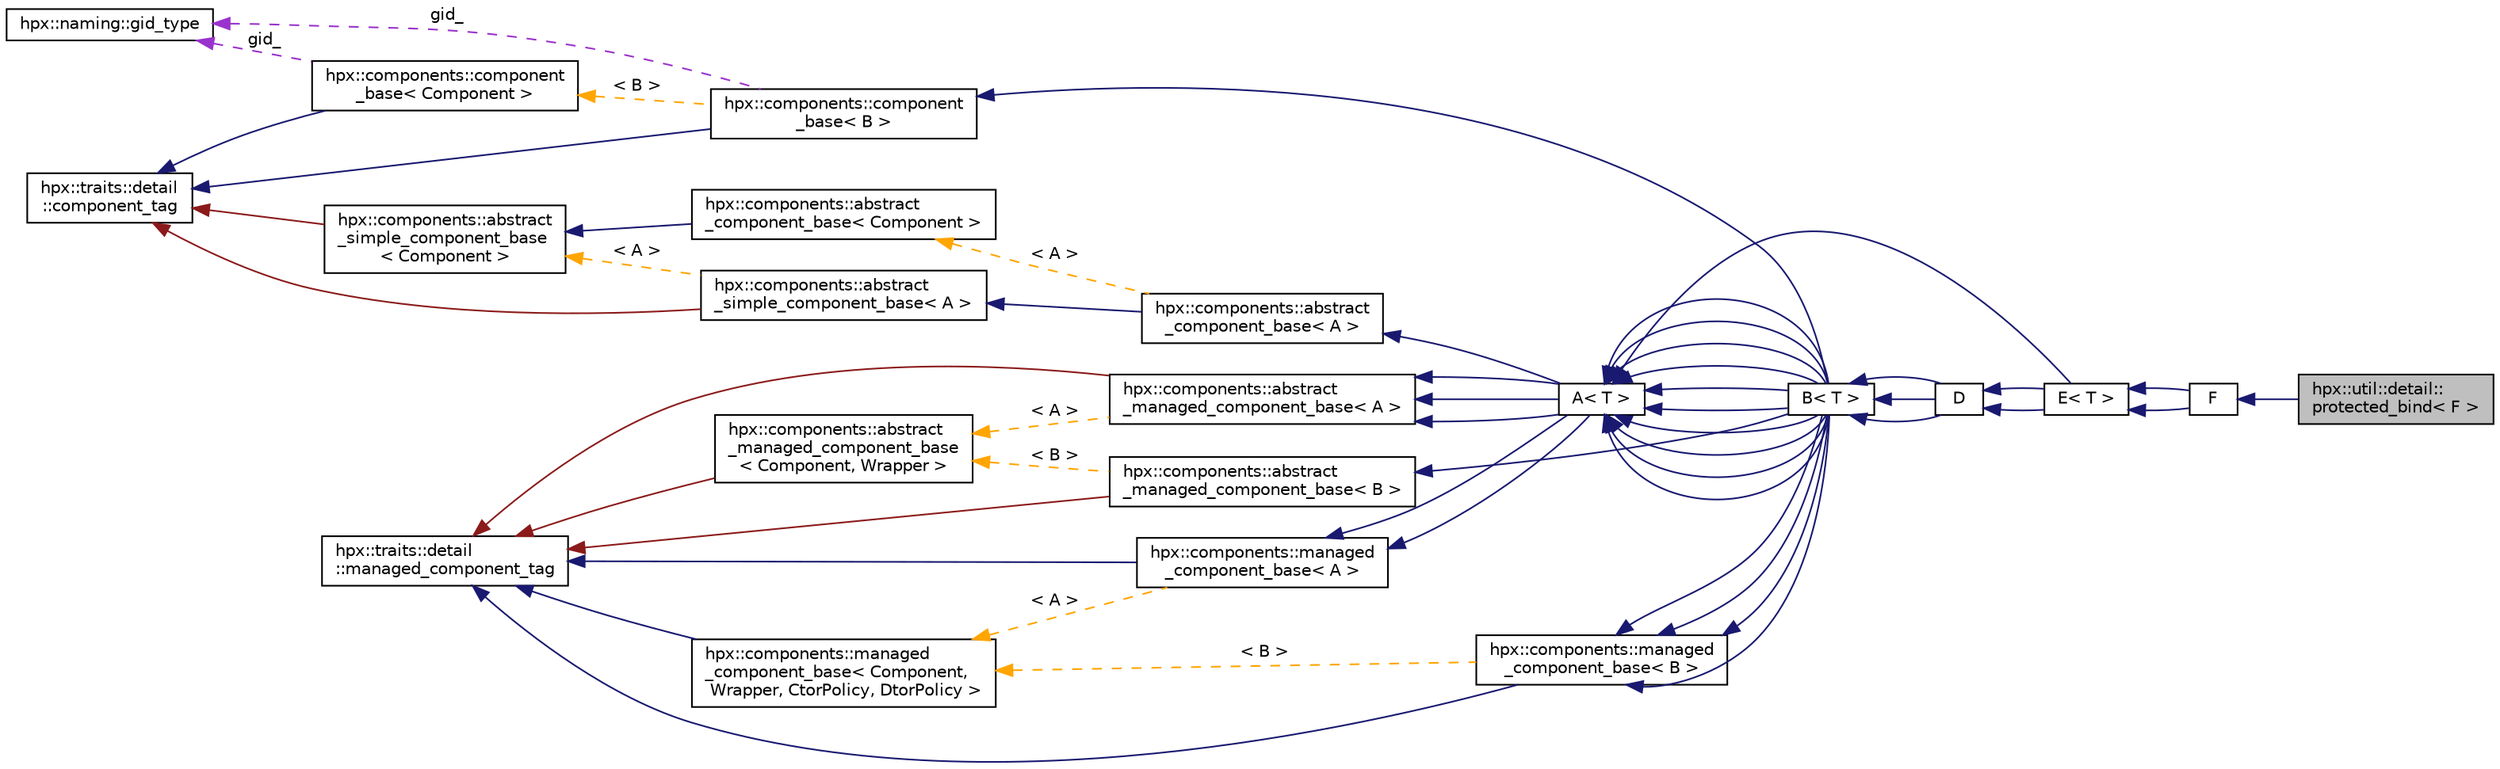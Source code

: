 digraph "hpx::util::detail::protected_bind&lt; F &gt;"
{
  edge [fontname="Helvetica",fontsize="10",labelfontname="Helvetica",labelfontsize="10"];
  node [fontname="Helvetica",fontsize="10",shape=record];
  rankdir="LR";
  Node20 [label="hpx::util::detail::\lprotected_bind\< F \>",height=0.2,width=0.4,color="black", fillcolor="grey75", style="filled", fontcolor="black"];
  Node21 -> Node20 [dir="back",color="midnightblue",fontsize="10",style="solid",fontname="Helvetica"];
  Node21 [label="F",height=0.2,width=0.4,color="black", fillcolor="white", style="filled",URL="$d8/dd8/class_f.html"];
  Node22 -> Node21 [dir="back",color="midnightblue",fontsize="10",style="solid",fontname="Helvetica"];
  Node22 [label="E\< T \>",height=0.2,width=0.4,color="black", fillcolor="white", style="filled",URL="$dd/dd3/struct_e.html"];
  Node23 -> Node22 [dir="back",color="midnightblue",fontsize="10",style="solid",fontname="Helvetica"];
  Node23 [label="D",height=0.2,width=0.4,color="black", fillcolor="white", style="filled",URL="$de/d8b/struct_d.html"];
  Node24 -> Node23 [dir="back",color="midnightblue",fontsize="10",style="solid",fontname="Helvetica"];
  Node24 [label="B\< T \>",height=0.2,width=0.4,color="black", fillcolor="white", style="filled",URL="$de/d7e/struct_b.html"];
  Node25 -> Node24 [dir="back",color="midnightblue",fontsize="10",style="solid",fontname="Helvetica"];
  Node25 [label="A\< T \>",height=0.2,width=0.4,color="black", fillcolor="white", style="filled",URL="$d7/da0/struct_a.html"];
  Node26 -> Node25 [dir="back",color="midnightblue",fontsize="10",style="solid",fontname="Helvetica"];
  Node26 [label="hpx::components::managed\l_component_base\< A \>",height=0.2,width=0.4,color="black", fillcolor="white", style="filled",URL="$d1/d7b/classhpx_1_1components_1_1managed__component__base.html"];
  Node27 -> Node26 [dir="back",color="midnightblue",fontsize="10",style="solid",fontname="Helvetica"];
  Node27 [label="hpx::traits::detail\l::managed_component_tag",height=0.2,width=0.4,color="black", fillcolor="white", style="filled",URL="$df/d31/structhpx_1_1traits_1_1detail_1_1managed__component__tag.html"];
  Node28 -> Node26 [dir="back",color="orange",fontsize="10",style="dashed",label=" \< A \>" ,fontname="Helvetica"];
  Node28 [label="hpx::components::managed\l_component_base\< Component,\l Wrapper, CtorPolicy, DtorPolicy \>",height=0.2,width=0.4,color="black", fillcolor="white", style="filled",URL="$d1/d7b/classhpx_1_1components_1_1managed__component__base.html"];
  Node27 -> Node28 [dir="back",color="midnightblue",fontsize="10",style="solid",fontname="Helvetica"];
  Node29 -> Node25 [dir="back",color="midnightblue",fontsize="10",style="solid",fontname="Helvetica"];
  Node29 [label="hpx::components::abstract\l_managed_component_base\< A \>",height=0.2,width=0.4,color="black", fillcolor="white", style="filled",URL="$df/d83/classhpx_1_1components_1_1abstract__managed__component__base.html"];
  Node27 -> Node29 [dir="back",color="firebrick4",fontsize="10",style="solid",fontname="Helvetica"];
  Node30 -> Node29 [dir="back",color="orange",fontsize="10",style="dashed",label=" \< A \>" ,fontname="Helvetica"];
  Node30 [label="hpx::components::abstract\l_managed_component_base\l\< Component, Wrapper \>",height=0.2,width=0.4,color="black", fillcolor="white", style="filled",URL="$df/d83/classhpx_1_1components_1_1abstract__managed__component__base.html"];
  Node27 -> Node30 [dir="back",color="firebrick4",fontsize="10",style="solid",fontname="Helvetica"];
  Node29 -> Node25 [dir="back",color="midnightblue",fontsize="10",style="solid",fontname="Helvetica"];
  Node26 -> Node25 [dir="back",color="midnightblue",fontsize="10",style="solid",fontname="Helvetica"];
  Node29 -> Node25 [dir="back",color="midnightblue",fontsize="10",style="solid",fontname="Helvetica"];
  Node31 -> Node25 [dir="back",color="midnightblue",fontsize="10",style="solid",fontname="Helvetica"];
  Node31 [label="hpx::components::abstract\l_component_base\< A \>",height=0.2,width=0.4,color="black", fillcolor="white", style="filled",URL="$d4/df7/classhpx_1_1components_1_1abstract__component__base.html"];
  Node32 -> Node31 [dir="back",color="midnightblue",fontsize="10",style="solid",fontname="Helvetica"];
  Node32 [label="hpx::components::abstract\l_simple_component_base\< A \>",height=0.2,width=0.4,color="black", fillcolor="white", style="filled",URL="$d0/dd3/classhpx_1_1components_1_1abstract__simple__component__base.html"];
  Node33 -> Node32 [dir="back",color="firebrick4",fontsize="10",style="solid",fontname="Helvetica"];
  Node33 [label="hpx::traits::detail\l::component_tag",height=0.2,width=0.4,color="black", fillcolor="white", style="filled",URL="$d8/d79/structhpx_1_1traits_1_1detail_1_1component__tag.html"];
  Node34 -> Node32 [dir="back",color="orange",fontsize="10",style="dashed",label=" \< A \>" ,fontname="Helvetica"];
  Node34 [label="hpx::components::abstract\l_simple_component_base\l\< Component \>",height=0.2,width=0.4,color="black", fillcolor="white", style="filled",URL="$d0/dd3/classhpx_1_1components_1_1abstract__simple__component__base.html"];
  Node33 -> Node34 [dir="back",color="firebrick4",fontsize="10",style="solid",fontname="Helvetica"];
  Node35 -> Node31 [dir="back",color="orange",fontsize="10",style="dashed",label=" \< A \>" ,fontname="Helvetica"];
  Node35 [label="hpx::components::abstract\l_component_base\< Component \>",height=0.2,width=0.4,color="black", fillcolor="white", style="filled",URL="$d4/df7/classhpx_1_1components_1_1abstract__component__base.html"];
  Node34 -> Node35 [dir="back",color="midnightblue",fontsize="10",style="solid",fontname="Helvetica"];
  Node25 -> Node24 [dir="back",color="midnightblue",fontsize="10",style="solid",fontname="Helvetica"];
  Node25 -> Node24 [dir="back",color="midnightblue",fontsize="10",style="solid",fontname="Helvetica"];
  Node25 -> Node24 [dir="back",color="midnightblue",fontsize="10",style="solid",fontname="Helvetica"];
  Node25 -> Node24 [dir="back",color="midnightblue",fontsize="10",style="solid",fontname="Helvetica"];
  Node36 -> Node24 [dir="back",color="midnightblue",fontsize="10",style="solid",fontname="Helvetica"];
  Node36 [label="hpx::components::managed\l_component_base\< B \>",height=0.2,width=0.4,color="black", fillcolor="white", style="filled",URL="$d1/d7b/classhpx_1_1components_1_1managed__component__base.html"];
  Node27 -> Node36 [dir="back",color="midnightblue",fontsize="10",style="solid",fontname="Helvetica"];
  Node28 -> Node36 [dir="back",color="orange",fontsize="10",style="dashed",label=" \< B \>" ,fontname="Helvetica"];
  Node25 -> Node24 [dir="back",color="midnightblue",fontsize="10",style="solid",fontname="Helvetica"];
  Node37 -> Node24 [dir="back",color="midnightblue",fontsize="10",style="solid",fontname="Helvetica"];
  Node37 [label="hpx::components::abstract\l_managed_component_base\< B \>",height=0.2,width=0.4,color="black", fillcolor="white", style="filled",URL="$df/d83/classhpx_1_1components_1_1abstract__managed__component__base.html"];
  Node27 -> Node37 [dir="back",color="firebrick4",fontsize="10",style="solid",fontname="Helvetica"];
  Node30 -> Node37 [dir="back",color="orange",fontsize="10",style="dashed",label=" \< B \>" ,fontname="Helvetica"];
  Node25 -> Node24 [dir="back",color="midnightblue",fontsize="10",style="solid",fontname="Helvetica"];
  Node36 -> Node24 [dir="back",color="midnightblue",fontsize="10",style="solid",fontname="Helvetica"];
  Node25 -> Node24 [dir="back",color="midnightblue",fontsize="10",style="solid",fontname="Helvetica"];
  Node36 -> Node24 [dir="back",color="midnightblue",fontsize="10",style="solid",fontname="Helvetica"];
  Node25 -> Node24 [dir="back",color="midnightblue",fontsize="10",style="solid",fontname="Helvetica"];
  Node36 -> Node24 [dir="back",color="midnightblue",fontsize="10",style="solid",fontname="Helvetica"];
  Node25 -> Node24 [dir="back",color="midnightblue",fontsize="10",style="solid",fontname="Helvetica"];
  Node38 -> Node24 [dir="back",color="midnightblue",fontsize="10",style="solid",fontname="Helvetica"];
  Node38 [label="hpx::components::component\l_base\< B \>",height=0.2,width=0.4,color="black", fillcolor="white", style="filled",URL="$d2/de6/classhpx_1_1components_1_1component__base.html"];
  Node33 -> Node38 [dir="back",color="midnightblue",fontsize="10",style="solid",fontname="Helvetica"];
  Node39 -> Node38 [dir="back",color="darkorchid3",fontsize="10",style="dashed",label=" gid_" ,fontname="Helvetica"];
  Node39 [label="hpx::naming::gid_type",height=0.2,width=0.4,color="black", fillcolor="white", style="filled",URL="$d3/d67/structhpx_1_1naming_1_1gid__type.html",tooltip="Global identifier for components across the HPX system. "];
  Node40 -> Node38 [dir="back",color="orange",fontsize="10",style="dashed",label=" \< B \>" ,fontname="Helvetica"];
  Node40 [label="hpx::components::component\l_base\< Component \>",height=0.2,width=0.4,color="black", fillcolor="white", style="filled",URL="$d2/de6/classhpx_1_1components_1_1component__base.html"];
  Node33 -> Node40 [dir="back",color="midnightblue",fontsize="10",style="solid",fontname="Helvetica"];
  Node39 -> Node40 [dir="back",color="darkorchid3",fontsize="10",style="dashed",label=" gid_" ,fontname="Helvetica"];
  Node24 -> Node23 [dir="back",color="midnightblue",fontsize="10",style="solid",fontname="Helvetica"];
  Node24 -> Node23 [dir="back",color="midnightblue",fontsize="10",style="solid",fontname="Helvetica"];
  Node23 -> Node22 [dir="back",color="midnightblue",fontsize="10",style="solid",fontname="Helvetica"];
  Node25 -> Node22 [dir="back",color="midnightblue",fontsize="10",style="solid",fontname="Helvetica"];
  Node22 -> Node21 [dir="back",color="midnightblue",fontsize="10",style="solid",fontname="Helvetica"];
}
